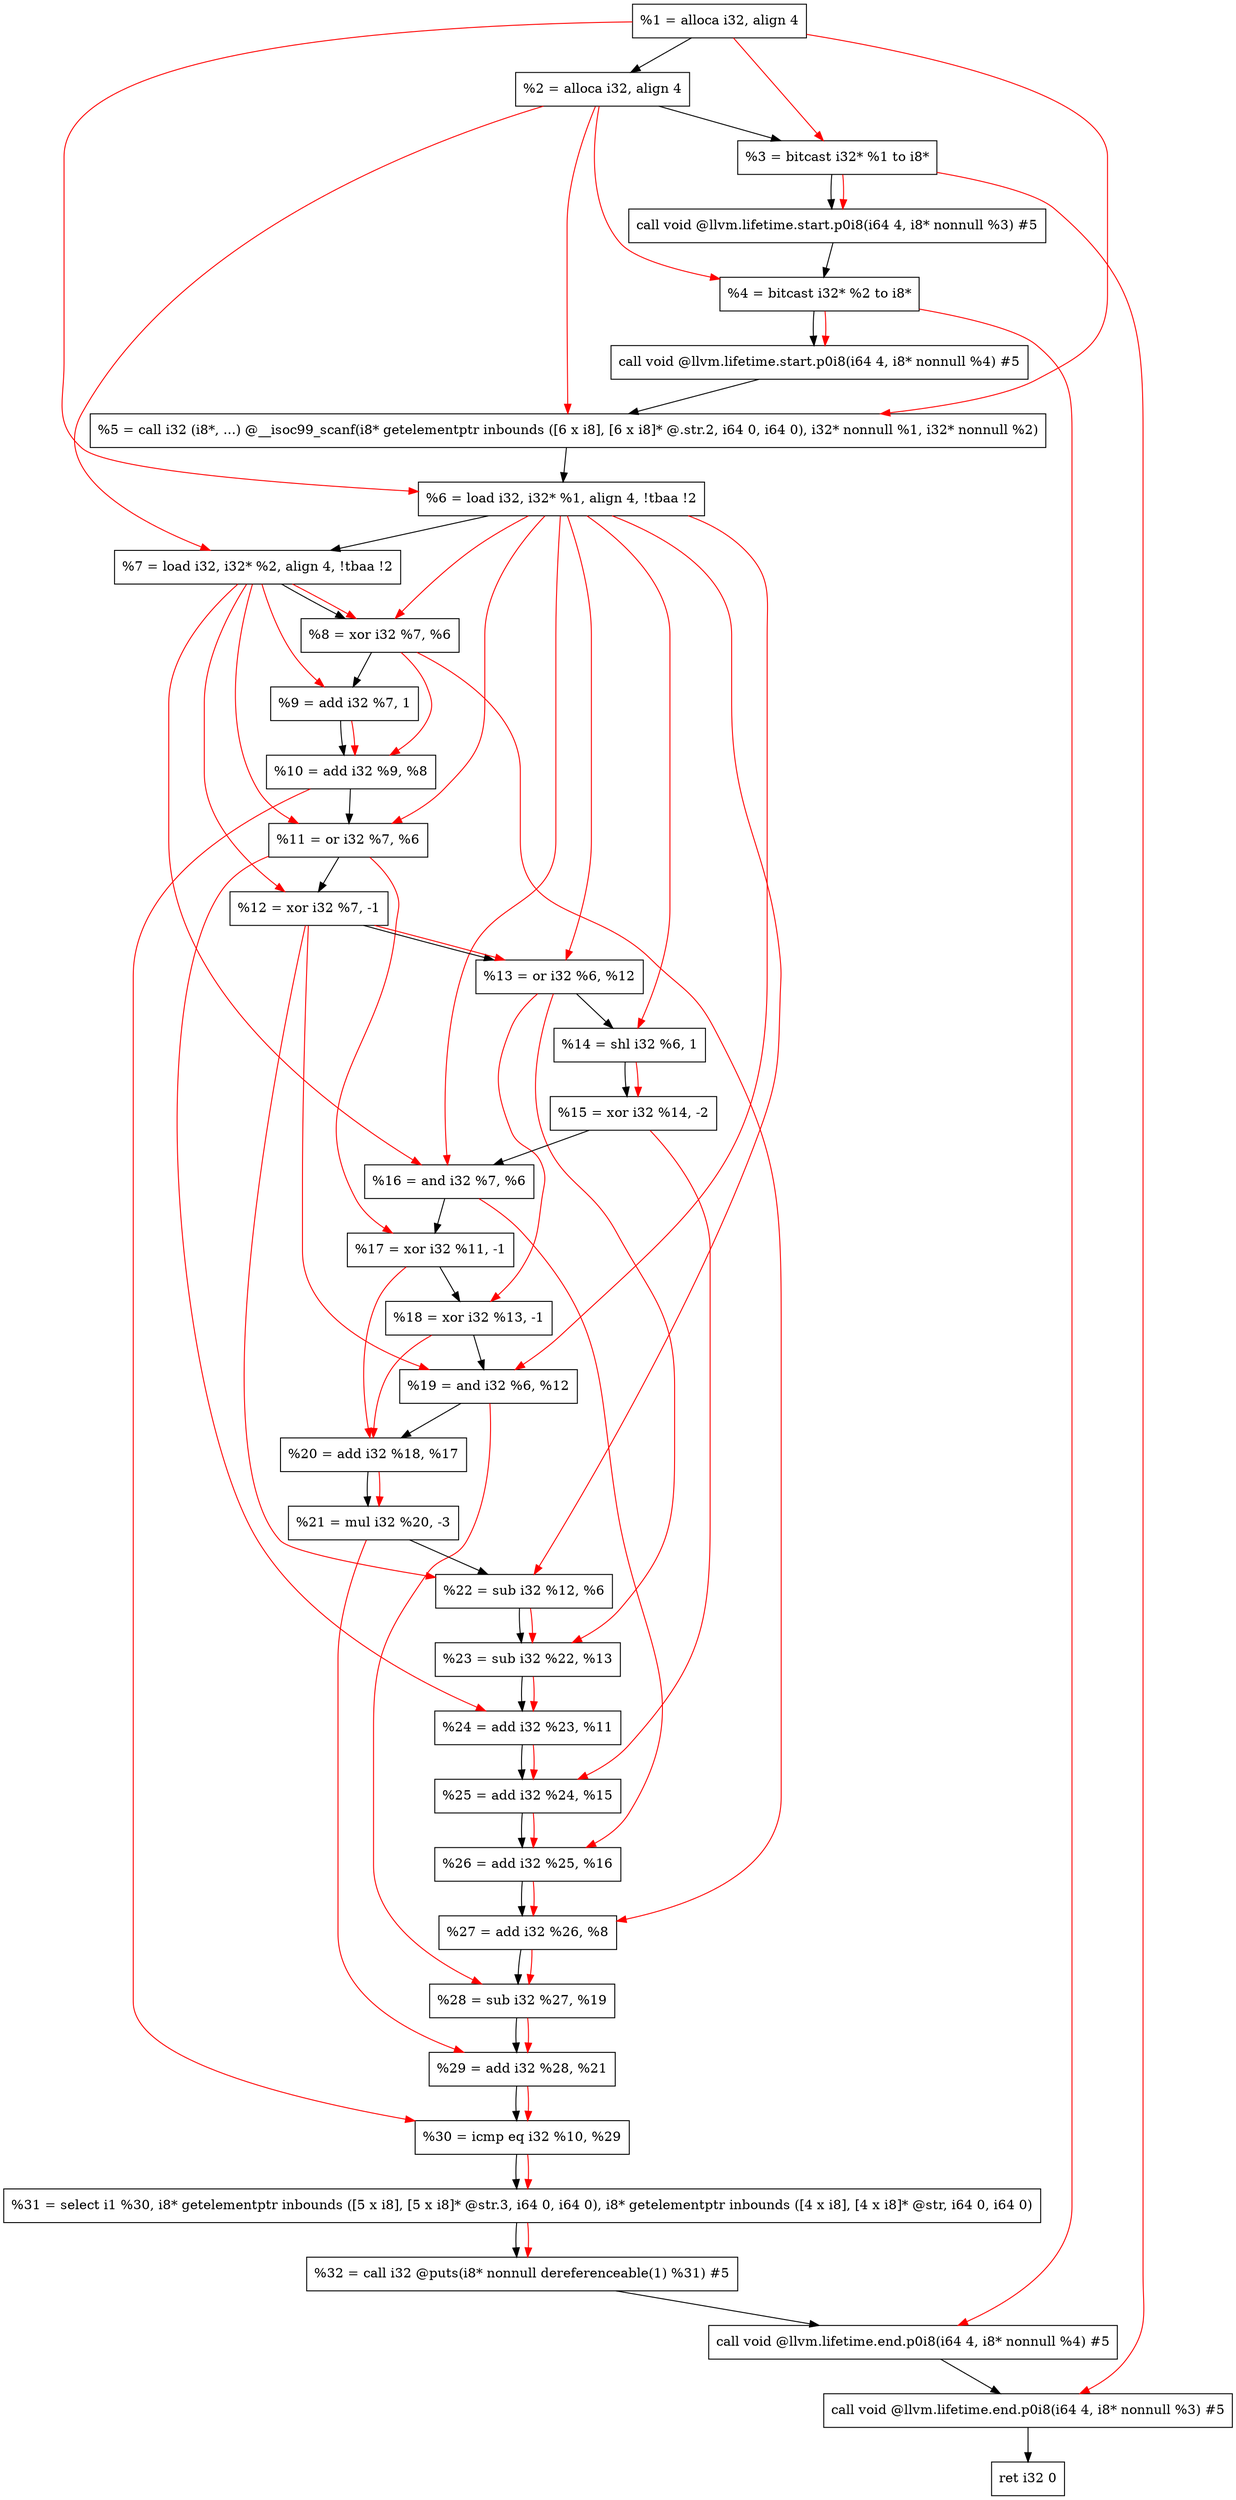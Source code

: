 digraph "DFG for'main' function" {
	Node0xf58c58[shape=record, label="  %1 = alloca i32, align 4"];
	Node0xf58cd8[shape=record, label="  %2 = alloca i32, align 4"];
	Node0xf58d68[shape=record, label="  %3 = bitcast i32* %1 to i8*"];
	Node0xf591c8[shape=record, label="  call void @llvm.lifetime.start.p0i8(i64 4, i8* nonnull %3) #5"];
	Node0xf592a8[shape=record, label="  %4 = bitcast i32* %2 to i8*"];
	Node0xf593c8[shape=record, label="  call void @llvm.lifetime.start.p0i8(i64 4, i8* nonnull %4) #5"];
	Node0xf59600[shape=record, label="  %5 = call i32 (i8*, ...) @__isoc99_scanf(i8* getelementptr inbounds ([6 x i8], [6 x i8]* @.str.2, i64 0, i64 0), i32* nonnull %1, i32* nonnull %2)"];
	Node0xf596b8[shape=record, label="  %6 = load i32, i32* %1, align 4, !tbaa !2"];
	Node0xf5a628[shape=record, label="  %7 = load i32, i32* %2, align 4, !tbaa !2"];
	Node0xf5acb0[shape=record, label="  %8 = xor i32 %7, %6"];
	Node0xf5ad20[shape=record, label="  %9 = add i32 %7, 1"];
	Node0xf5ad90[shape=record, label="  %10 = add i32 %9, %8"];
	Node0xf5ae00[shape=record, label="  %11 = or i32 %7, %6"];
	Node0xf5ae70[shape=record, label="  %12 = xor i32 %7, -1"];
	Node0xf5aee0[shape=record, label="  %13 = or i32 %6, %12"];
	Node0xf5af50[shape=record, label="  %14 = shl i32 %6, 1"];
	Node0xf5afc0[shape=record, label="  %15 = xor i32 %14, -2"];
	Node0xf5b030[shape=record, label="  %16 = and i32 %7, %6"];
	Node0xf5b0a0[shape=record, label="  %17 = xor i32 %11, -1"];
	Node0xf5b110[shape=record, label="  %18 = xor i32 %13, -1"];
	Node0xf5b180[shape=record, label="  %19 = and i32 %6, %12"];
	Node0xf5b1f0[shape=record, label="  %20 = add i32 %18, %17"];
	Node0xf5b260[shape=record, label="  %21 = mul i32 %20, -3"];
	Node0xf5b2d0[shape=record, label="  %22 = sub i32 %12, %6"];
	Node0xf5b340[shape=record, label="  %23 = sub i32 %22, %13"];
	Node0xf5b3b0[shape=record, label="  %24 = add i32 %23, %11"];
	Node0xf5b420[shape=record, label="  %25 = add i32 %24, %15"];
	Node0xf5b490[shape=record, label="  %26 = add i32 %25, %16"];
	Node0xf5b500[shape=record, label="  %27 = add i32 %26, %8"];
	Node0xf5b570[shape=record, label="  %28 = sub i32 %27, %19"];
	Node0xf5b5e0[shape=record, label="  %29 = add i32 %28, %21"];
	Node0xf5b650[shape=record, label="  %30 = icmp eq i32 %10, %29"];
	Node0xef99d8[shape=record, label="  %31 = select i1 %30, i8* getelementptr inbounds ([5 x i8], [5 x i8]* @str.3, i64 0, i64 0), i8* getelementptr inbounds ([4 x i8], [4 x i8]* @str, i64 0, i64 0)"];
	Node0xf5b6e0[shape=record, label="  %32 = call i32 @puts(i8* nonnull dereferenceable(1) %31) #5"];
	Node0xf5bb48[shape=record, label="  call void @llvm.lifetime.end.p0i8(i64 4, i8* nonnull %4) #5"];
	Node0xf5bca8[shape=record, label="  call void @llvm.lifetime.end.p0i8(i64 4, i8* nonnull %3) #5"];
	Node0xf5bd68[shape=record, label="  ret i32 0"];
	Node0xf58c58 -> Node0xf58cd8;
	Node0xf58cd8 -> Node0xf58d68;
	Node0xf58d68 -> Node0xf591c8;
	Node0xf591c8 -> Node0xf592a8;
	Node0xf592a8 -> Node0xf593c8;
	Node0xf593c8 -> Node0xf59600;
	Node0xf59600 -> Node0xf596b8;
	Node0xf596b8 -> Node0xf5a628;
	Node0xf5a628 -> Node0xf5acb0;
	Node0xf5acb0 -> Node0xf5ad20;
	Node0xf5ad20 -> Node0xf5ad90;
	Node0xf5ad90 -> Node0xf5ae00;
	Node0xf5ae00 -> Node0xf5ae70;
	Node0xf5ae70 -> Node0xf5aee0;
	Node0xf5aee0 -> Node0xf5af50;
	Node0xf5af50 -> Node0xf5afc0;
	Node0xf5afc0 -> Node0xf5b030;
	Node0xf5b030 -> Node0xf5b0a0;
	Node0xf5b0a0 -> Node0xf5b110;
	Node0xf5b110 -> Node0xf5b180;
	Node0xf5b180 -> Node0xf5b1f0;
	Node0xf5b1f0 -> Node0xf5b260;
	Node0xf5b260 -> Node0xf5b2d0;
	Node0xf5b2d0 -> Node0xf5b340;
	Node0xf5b340 -> Node0xf5b3b0;
	Node0xf5b3b0 -> Node0xf5b420;
	Node0xf5b420 -> Node0xf5b490;
	Node0xf5b490 -> Node0xf5b500;
	Node0xf5b500 -> Node0xf5b570;
	Node0xf5b570 -> Node0xf5b5e0;
	Node0xf5b5e0 -> Node0xf5b650;
	Node0xf5b650 -> Node0xef99d8;
	Node0xef99d8 -> Node0xf5b6e0;
	Node0xf5b6e0 -> Node0xf5bb48;
	Node0xf5bb48 -> Node0xf5bca8;
	Node0xf5bca8 -> Node0xf5bd68;
edge [color=red]
	Node0xf58c58 -> Node0xf58d68;
	Node0xf58d68 -> Node0xf591c8;
	Node0xf58cd8 -> Node0xf592a8;
	Node0xf592a8 -> Node0xf593c8;
	Node0xf58c58 -> Node0xf59600;
	Node0xf58cd8 -> Node0xf59600;
	Node0xf58c58 -> Node0xf596b8;
	Node0xf58cd8 -> Node0xf5a628;
	Node0xf5a628 -> Node0xf5acb0;
	Node0xf596b8 -> Node0xf5acb0;
	Node0xf5a628 -> Node0xf5ad20;
	Node0xf5ad20 -> Node0xf5ad90;
	Node0xf5acb0 -> Node0xf5ad90;
	Node0xf5a628 -> Node0xf5ae00;
	Node0xf596b8 -> Node0xf5ae00;
	Node0xf5a628 -> Node0xf5ae70;
	Node0xf596b8 -> Node0xf5aee0;
	Node0xf5ae70 -> Node0xf5aee0;
	Node0xf596b8 -> Node0xf5af50;
	Node0xf5af50 -> Node0xf5afc0;
	Node0xf5a628 -> Node0xf5b030;
	Node0xf596b8 -> Node0xf5b030;
	Node0xf5ae00 -> Node0xf5b0a0;
	Node0xf5aee0 -> Node0xf5b110;
	Node0xf596b8 -> Node0xf5b180;
	Node0xf5ae70 -> Node0xf5b180;
	Node0xf5b110 -> Node0xf5b1f0;
	Node0xf5b0a0 -> Node0xf5b1f0;
	Node0xf5b1f0 -> Node0xf5b260;
	Node0xf5ae70 -> Node0xf5b2d0;
	Node0xf596b8 -> Node0xf5b2d0;
	Node0xf5b2d0 -> Node0xf5b340;
	Node0xf5aee0 -> Node0xf5b340;
	Node0xf5b340 -> Node0xf5b3b0;
	Node0xf5ae00 -> Node0xf5b3b0;
	Node0xf5b3b0 -> Node0xf5b420;
	Node0xf5afc0 -> Node0xf5b420;
	Node0xf5b420 -> Node0xf5b490;
	Node0xf5b030 -> Node0xf5b490;
	Node0xf5b490 -> Node0xf5b500;
	Node0xf5acb0 -> Node0xf5b500;
	Node0xf5b500 -> Node0xf5b570;
	Node0xf5b180 -> Node0xf5b570;
	Node0xf5b570 -> Node0xf5b5e0;
	Node0xf5b260 -> Node0xf5b5e0;
	Node0xf5ad90 -> Node0xf5b650;
	Node0xf5b5e0 -> Node0xf5b650;
	Node0xf5b650 -> Node0xef99d8;
	Node0xef99d8 -> Node0xf5b6e0;
	Node0xf592a8 -> Node0xf5bb48;
	Node0xf58d68 -> Node0xf5bca8;
}
